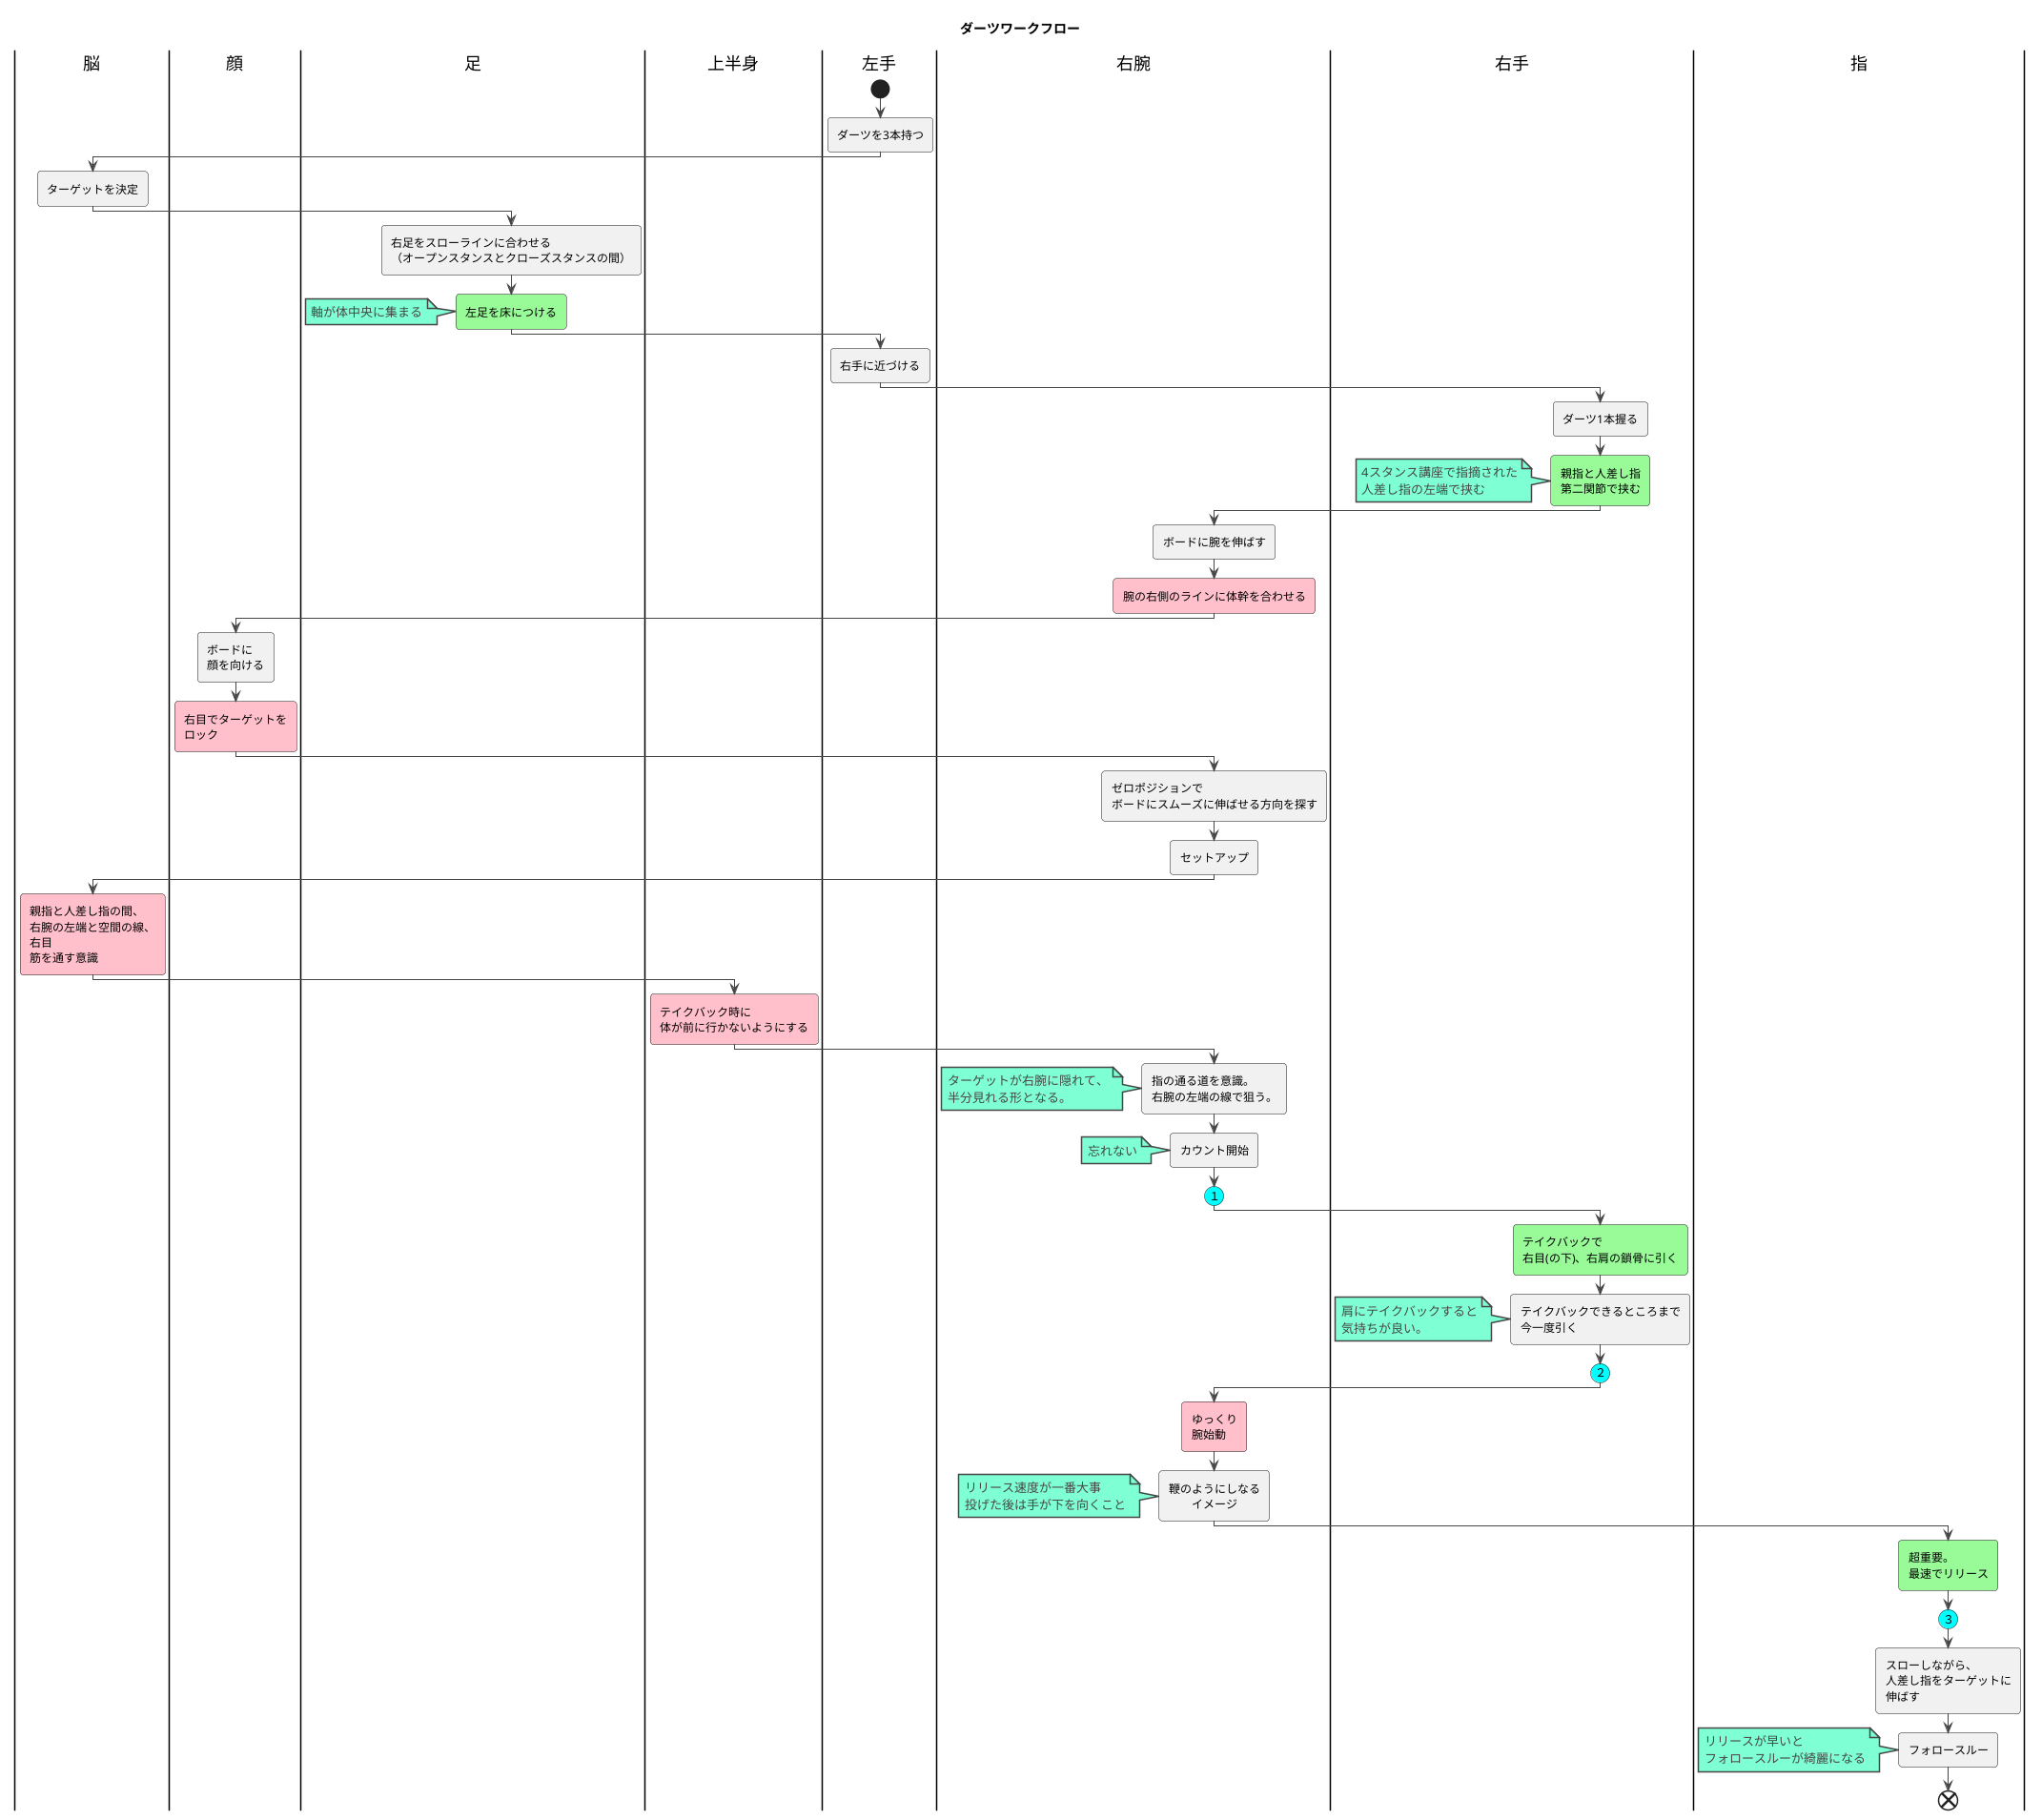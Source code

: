 @startuml
title ダーツワークフロー



!theme vibrant

|脳|
|顔|
|足|
|上半身|
|左手|
|右腕|
|左手|
start
:ダーツを3本持つ;
|脳|
:ターゲットを決定;
|足|
:右足をスローラインに合わせる
（オープンスタンスとクローズスタンスの間）;
#palegreen:左足を床につける;
note
  軸が体中央に集まる
end note
/'
################
##pink:左足を右足よりも
#後ろに下げる;
################
'/

|左手|
:右手に近づける;
|右手|
:ダーツ1本握る;
#palegreen:親指と人差し指
第二関節で挟む;
note
  4スタンス講座で指摘された
  人差し指の左端で挟む
end note

|右腕|
:ボードに腕を伸ばす;
#pink:腕の右側のラインに体幹を合わせる;

|顔|
:ボードに
顔を向ける;
#pink:右目でターゲットを
ロック;
|右腕|
:ゼロポジションで
ボードにスムーズに伸ばせる方向を探す;
:セットアップ;
|脳|
#pink:親指と人差し指の間、
右腕の左端と空間の線、
右目
筋を通す意識;
|顔|

|上半身|
#pink:テイクバック時に
体が前に行かないようにする;

|右腕|
:指の通る道を意識。
右腕の左端の線で狙う。;
note
ターゲットが右腕に隠れて、
半分見れる形となる。
end note

|右腕|
:カウント開始;

note
    忘れない
end note


#Aqua:(１)

|右手|

#palegreen:テイクバックで
右目(の下)、右肩の鎖骨に引く;

:テイクバックできるところまで
今一度引く;

note
    肩にテイクバックすると
    気持ちが良い。
end note

#Aqua:(２)

/'
#pink:肘固定意識;
note
    固定が甘い
    →飛ばない
end note
#pink:肘の裏側が意識;
note
    指の道が
    肘の左側
end note
'/

|右腕|
#pink:ゆっくり
腕始動;
:鞭のようにしなる
　　イメージ;
note
  リリース速度が一番大事
  投げた後は手が下を向くこと
end note
|指|
#palegreen:超重要。
最速でリリース;

#Aqua:(３)

:スローしながら、
人差し指をターゲットに
伸ばす;
/'
:第二関節で押し込む;
note
  4スタンス講座で指摘された
  第二関節で押し込む
end note
'/

:フォロースルー;
note
  リリースが早いと
  フォロースルーが綺麗になる
end note

end
@enduml
